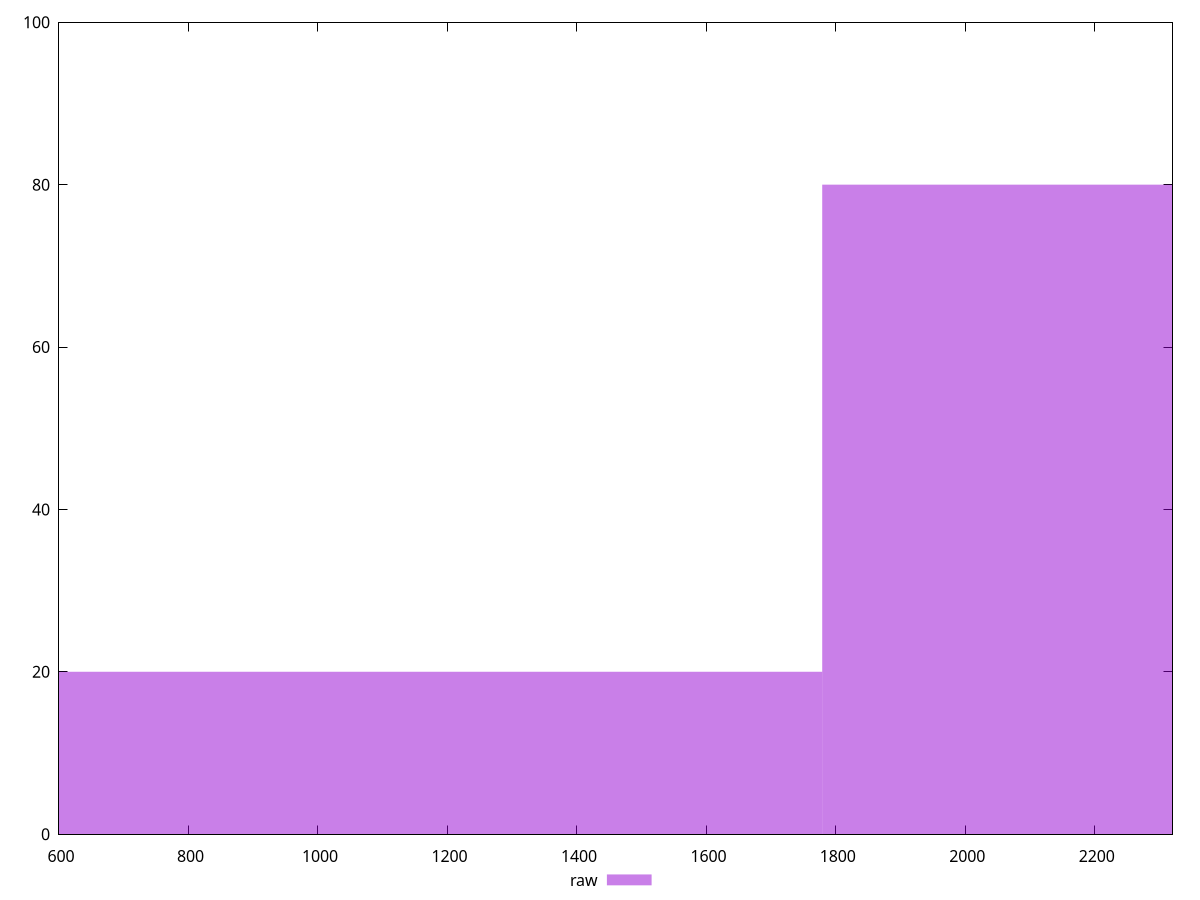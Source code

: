 reset

$raw <<EOF
2371.8915390138045 80
1185.9457695069023 20
EOF

set key outside below
set boxwidth 1185.9457695069023
set xrange [600:2320]
set yrange [0:100]
set trange [0:100]
set style fill transparent solid 0.5 noborder
set terminal svg size 640, 490 enhanced background rgb 'white'
set output "report_00015_2021-02-09T16-11-33.973Z/unused-javascript/samples/pages+cached+noadtech+nomedia/raw/histogram.svg"

plot $raw title "raw" with boxes

reset
